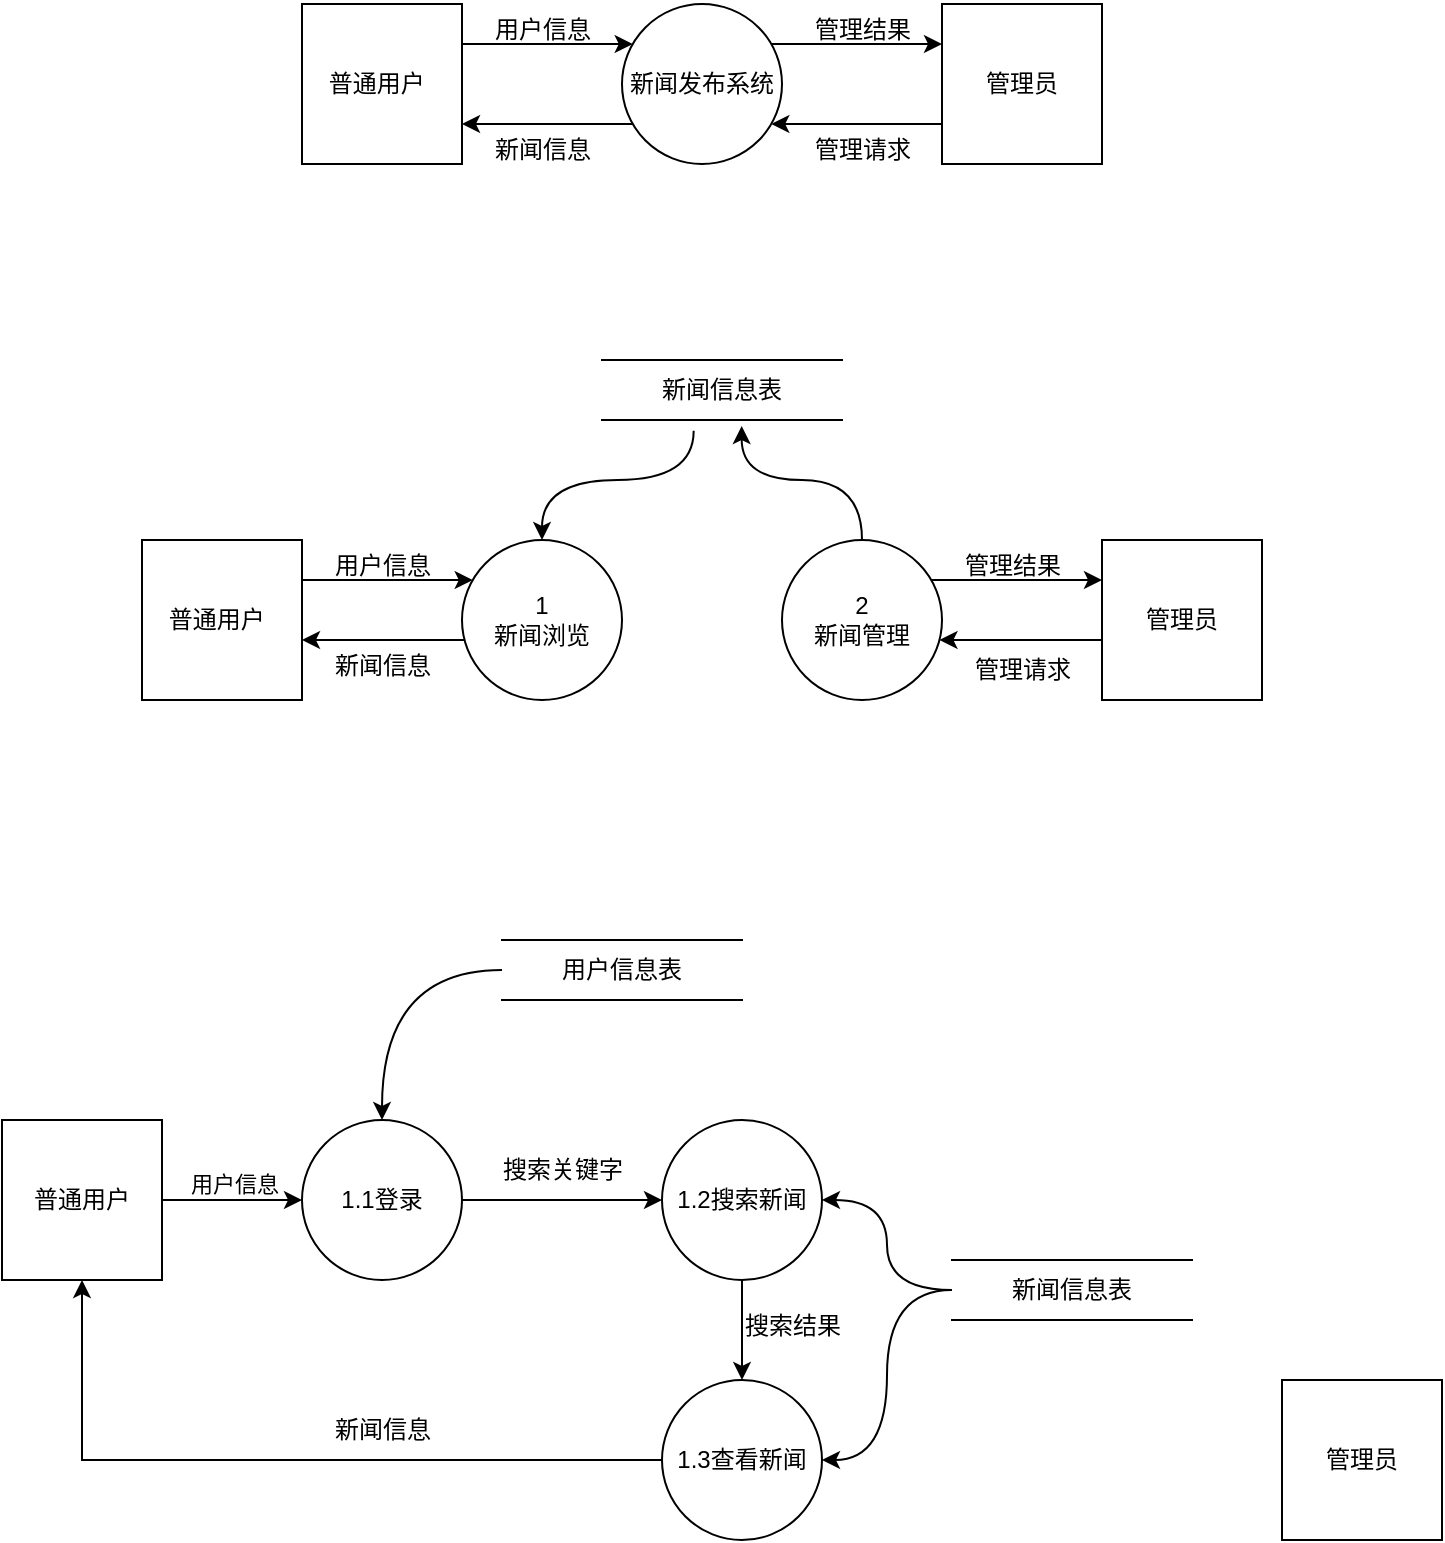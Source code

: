 <mxfile version="22.1.0" type="github">
  <diagram name="第 1 页" id="8FcADGZqQaIbvd5CFAHH">
    <mxGraphModel dx="956" dy="577" grid="1" gridSize="10" guides="1" tooltips="1" connect="1" arrows="1" fold="1" page="1" pageScale="1" pageWidth="3300" pageHeight="4681" math="0" shadow="0">
      <root>
        <mxCell id="0" />
        <mxCell id="1" parent="0" />
        <mxCell id="1Bk_a2Qd5oAoTkZdy5ca-4" value="" style="edgeStyle=orthogonalEdgeStyle;rounded=0;orthogonalLoop=1;jettySize=auto;html=1;" edge="1" parent="1" source="1Bk_a2Qd5oAoTkZdy5ca-1" target="1Bk_a2Qd5oAoTkZdy5ca-3">
          <mxGeometry relative="1" as="geometry">
            <Array as="points">
              <mxPoint x="360" y="142" />
              <mxPoint x="360" y="142" />
            </Array>
          </mxGeometry>
        </mxCell>
        <mxCell id="1Bk_a2Qd5oAoTkZdy5ca-1" value="普通用户&lt;span style=&quot;white-space: pre;&quot;&gt;&#x9;&lt;/span&gt;" style="whiteSpace=wrap;html=1;aspect=fixed;" vertex="1" parent="1">
          <mxGeometry x="240" y="122" width="80" height="80" as="geometry" />
        </mxCell>
        <mxCell id="1Bk_a2Qd5oAoTkZdy5ca-13" value="" style="edgeStyle=orthogonalEdgeStyle;rounded=0;orthogonalLoop=1;jettySize=auto;html=1;" edge="1" parent="1" source="1Bk_a2Qd5oAoTkZdy5ca-2" target="1Bk_a2Qd5oAoTkZdy5ca-3">
          <mxGeometry relative="1" as="geometry">
            <Array as="points">
              <mxPoint x="530" y="182" />
              <mxPoint x="530" y="182" />
            </Array>
          </mxGeometry>
        </mxCell>
        <mxCell id="1Bk_a2Qd5oAoTkZdy5ca-2" value="管理员" style="whiteSpace=wrap;html=1;aspect=fixed;" vertex="1" parent="1">
          <mxGeometry x="560" y="122" width="80" height="80" as="geometry" />
        </mxCell>
        <mxCell id="1Bk_a2Qd5oAoTkZdy5ca-7" value="" style="edgeStyle=orthogonalEdgeStyle;rounded=0;orthogonalLoop=1;jettySize=auto;html=1;entryX=1;entryY=0.75;entryDx=0;entryDy=0;" edge="1" parent="1" source="1Bk_a2Qd5oAoTkZdy5ca-3" target="1Bk_a2Qd5oAoTkZdy5ca-1">
          <mxGeometry relative="1" as="geometry">
            <Array as="points">
              <mxPoint x="390" y="182" />
              <mxPoint x="390" y="182" />
            </Array>
          </mxGeometry>
        </mxCell>
        <mxCell id="1Bk_a2Qd5oAoTkZdy5ca-12" value="" style="edgeStyle=orthogonalEdgeStyle;rounded=0;orthogonalLoop=1;jettySize=auto;html=1;" edge="1" parent="1" source="1Bk_a2Qd5oAoTkZdy5ca-3" target="1Bk_a2Qd5oAoTkZdy5ca-2">
          <mxGeometry relative="1" as="geometry">
            <Array as="points">
              <mxPoint x="520" y="142" />
              <mxPoint x="520" y="142" />
            </Array>
          </mxGeometry>
        </mxCell>
        <mxCell id="1Bk_a2Qd5oAoTkZdy5ca-3" value="新闻发布系统" style="ellipse;whiteSpace=wrap;html=1;aspect=fixed;" vertex="1" parent="1">
          <mxGeometry x="400" y="122" width="80" height="80" as="geometry" />
        </mxCell>
        <mxCell id="1Bk_a2Qd5oAoTkZdy5ca-5" value="用户信息" style="text;html=1;align=center;verticalAlign=middle;resizable=0;points=[];autosize=1;strokeColor=none;fillColor=none;" vertex="1" parent="1">
          <mxGeometry x="325" y="120" width="70" height="30" as="geometry" />
        </mxCell>
        <mxCell id="1Bk_a2Qd5oAoTkZdy5ca-8" value="新闻信息" style="text;html=1;align=center;verticalAlign=middle;resizable=0;points=[];autosize=1;strokeColor=none;fillColor=none;" vertex="1" parent="1">
          <mxGeometry x="325" y="180" width="70" height="30" as="geometry" />
        </mxCell>
        <mxCell id="1Bk_a2Qd5oAoTkZdy5ca-14" value="管理结果" style="text;html=1;align=center;verticalAlign=middle;resizable=0;points=[];autosize=1;strokeColor=none;fillColor=none;" vertex="1" parent="1">
          <mxGeometry x="485" y="120" width="70" height="30" as="geometry" />
        </mxCell>
        <mxCell id="1Bk_a2Qd5oAoTkZdy5ca-15" value="管理请求" style="text;html=1;align=center;verticalAlign=middle;resizable=0;points=[];autosize=1;strokeColor=none;fillColor=none;" vertex="1" parent="1">
          <mxGeometry x="485" y="180" width="70" height="30" as="geometry" />
        </mxCell>
        <mxCell id="1Bk_a2Qd5oAoTkZdy5ca-22" value="" style="edgeStyle=orthogonalEdgeStyle;rounded=0;orthogonalLoop=1;jettySize=auto;html=1;" edge="1" parent="1" source="1Bk_a2Qd5oAoTkZdy5ca-16" target="1Bk_a2Qd5oAoTkZdy5ca-20">
          <mxGeometry relative="1" as="geometry">
            <Array as="points">
              <mxPoint x="280" y="410" />
              <mxPoint x="280" y="410" />
            </Array>
          </mxGeometry>
        </mxCell>
        <mxCell id="1Bk_a2Qd5oAoTkZdy5ca-16" value="普通用户&lt;span style=&quot;white-space: pre;&quot;&gt;&#x9;&lt;/span&gt;" style="whiteSpace=wrap;html=1;aspect=fixed;" vertex="1" parent="1">
          <mxGeometry x="160" y="390" width="80" height="80" as="geometry" />
        </mxCell>
        <mxCell id="1Bk_a2Qd5oAoTkZdy5ca-27" value="" style="edgeStyle=orthogonalEdgeStyle;rounded=0;orthogonalLoop=1;jettySize=auto;html=1;" edge="1" parent="1" source="1Bk_a2Qd5oAoTkZdy5ca-19" target="1Bk_a2Qd5oAoTkZdy5ca-21">
          <mxGeometry relative="1" as="geometry">
            <Array as="points">
              <mxPoint x="600" y="440" />
              <mxPoint x="600" y="440" />
            </Array>
          </mxGeometry>
        </mxCell>
        <mxCell id="1Bk_a2Qd5oAoTkZdy5ca-19" value="管理员" style="whiteSpace=wrap;html=1;aspect=fixed;" vertex="1" parent="1">
          <mxGeometry x="640" y="390" width="80" height="80" as="geometry" />
        </mxCell>
        <mxCell id="1Bk_a2Qd5oAoTkZdy5ca-24" value="" style="edgeStyle=orthogonalEdgeStyle;rounded=0;orthogonalLoop=1;jettySize=auto;html=1;" edge="1" parent="1" source="1Bk_a2Qd5oAoTkZdy5ca-20" target="1Bk_a2Qd5oAoTkZdy5ca-16">
          <mxGeometry relative="1" as="geometry">
            <Array as="points">
              <mxPoint x="280" y="440" />
              <mxPoint x="280" y="440" />
            </Array>
          </mxGeometry>
        </mxCell>
        <mxCell id="1Bk_a2Qd5oAoTkZdy5ca-34" value="" style="edgeStyle=orthogonalEdgeStyle;rounded=0;orthogonalLoop=1;jettySize=auto;html=1;entryX=0.382;entryY=1.181;entryDx=0;entryDy=0;entryPerimeter=0;curved=1;startArrow=classic;startFill=1;endArrow=none;endFill=0;" edge="1" parent="1" source="1Bk_a2Qd5oAoTkZdy5ca-20" target="1Bk_a2Qd5oAoTkZdy5ca-33">
          <mxGeometry relative="1" as="geometry" />
        </mxCell>
        <mxCell id="1Bk_a2Qd5oAoTkZdy5ca-20" value="1&lt;br&gt;新闻浏览" style="ellipse;whiteSpace=wrap;html=1;aspect=fixed;" vertex="1" parent="1">
          <mxGeometry x="320" y="390" width="80" height="80" as="geometry" />
        </mxCell>
        <mxCell id="1Bk_a2Qd5oAoTkZdy5ca-31" value="" style="edgeStyle=orthogonalEdgeStyle;rounded=0;orthogonalLoop=1;jettySize=auto;html=1;" edge="1" parent="1" source="1Bk_a2Qd5oAoTkZdy5ca-21" target="1Bk_a2Qd5oAoTkZdy5ca-19">
          <mxGeometry relative="1" as="geometry">
            <Array as="points">
              <mxPoint x="600" y="410" />
              <mxPoint x="600" y="410" />
            </Array>
          </mxGeometry>
        </mxCell>
        <mxCell id="1Bk_a2Qd5oAoTkZdy5ca-35" value="" style="edgeStyle=orthogonalEdgeStyle;rounded=0;orthogonalLoop=1;jettySize=auto;html=1;entryX=0.582;entryY=1.101;entryDx=0;entryDy=0;entryPerimeter=0;curved=1;" edge="1" parent="1" source="1Bk_a2Qd5oAoTkZdy5ca-21" target="1Bk_a2Qd5oAoTkZdy5ca-33">
          <mxGeometry relative="1" as="geometry" />
        </mxCell>
        <mxCell id="1Bk_a2Qd5oAoTkZdy5ca-21" value="2&lt;br&gt;新闻管理" style="ellipse;whiteSpace=wrap;html=1;aspect=fixed;" vertex="1" parent="1">
          <mxGeometry x="480" y="390" width="80" height="80" as="geometry" />
        </mxCell>
        <mxCell id="1Bk_a2Qd5oAoTkZdy5ca-25" value="用户信息" style="text;html=1;align=center;verticalAlign=middle;resizable=0;points=[];autosize=1;strokeColor=none;fillColor=none;" vertex="1" parent="1">
          <mxGeometry x="245" y="388" width="70" height="30" as="geometry" />
        </mxCell>
        <mxCell id="1Bk_a2Qd5oAoTkZdy5ca-26" value="新闻信息" style="text;html=1;align=center;verticalAlign=middle;resizable=0;points=[];autosize=1;strokeColor=none;fillColor=none;" vertex="1" parent="1">
          <mxGeometry x="245" y="438" width="70" height="30" as="geometry" />
        </mxCell>
        <mxCell id="1Bk_a2Qd5oAoTkZdy5ca-28" value="管理请求" style="text;html=1;align=center;verticalAlign=middle;resizable=0;points=[];autosize=1;strokeColor=none;fillColor=none;" vertex="1" parent="1">
          <mxGeometry x="565" y="440" width="70" height="30" as="geometry" />
        </mxCell>
        <mxCell id="1Bk_a2Qd5oAoTkZdy5ca-32" value="管理结果" style="text;html=1;align=center;verticalAlign=middle;resizable=0;points=[];autosize=1;strokeColor=none;fillColor=none;" vertex="1" parent="1">
          <mxGeometry x="560" y="388" width="70" height="30" as="geometry" />
        </mxCell>
        <mxCell id="1Bk_a2Qd5oAoTkZdy5ca-33" value="新闻信息表" style="shape=partialRectangle;whiteSpace=wrap;html=1;left=0;right=0;fillColor=none;" vertex="1" parent="1">
          <mxGeometry x="390" y="300" width="120" height="30" as="geometry" />
        </mxCell>
        <mxCell id="1Bk_a2Qd5oAoTkZdy5ca-38" value="" style="edgeStyle=orthogonalEdgeStyle;rounded=0;orthogonalLoop=1;jettySize=auto;html=1;" edge="1" parent="1" source="1Bk_a2Qd5oAoTkZdy5ca-36" target="1Bk_a2Qd5oAoTkZdy5ca-37">
          <mxGeometry relative="1" as="geometry" />
        </mxCell>
        <mxCell id="1Bk_a2Qd5oAoTkZdy5ca-39" value="用户信息" style="edgeLabel;html=1;align=center;verticalAlign=middle;resizable=0;points=[];" vertex="1" connectable="0" parent="1Bk_a2Qd5oAoTkZdy5ca-38">
          <mxGeometry x="0.029" y="8" relative="1" as="geometry">
            <mxPoint as="offset" />
          </mxGeometry>
        </mxCell>
        <mxCell id="1Bk_a2Qd5oAoTkZdy5ca-36" value="普通用户" style="whiteSpace=wrap;html=1;aspect=fixed;" vertex="1" parent="1">
          <mxGeometry x="90" y="680" width="80" height="80" as="geometry" />
        </mxCell>
        <mxCell id="1Bk_a2Qd5oAoTkZdy5ca-48" value="" style="edgeStyle=orthogonalEdgeStyle;rounded=0;orthogonalLoop=1;jettySize=auto;html=1;" edge="1" parent="1" source="1Bk_a2Qd5oAoTkZdy5ca-37" target="1Bk_a2Qd5oAoTkZdy5ca-43">
          <mxGeometry relative="1" as="geometry" />
        </mxCell>
        <mxCell id="1Bk_a2Qd5oAoTkZdy5ca-37" value="1.1登录" style="ellipse;whiteSpace=wrap;html=1;aspect=fixed;" vertex="1" parent="1">
          <mxGeometry x="240" y="680" width="80" height="80" as="geometry" />
        </mxCell>
        <mxCell id="1Bk_a2Qd5oAoTkZdy5ca-41" value="" style="edgeStyle=orthogonalEdgeStyle;rounded=0;orthogonalLoop=1;jettySize=auto;html=1;curved=1;" edge="1" parent="1" source="1Bk_a2Qd5oAoTkZdy5ca-40" target="1Bk_a2Qd5oAoTkZdy5ca-37">
          <mxGeometry relative="1" as="geometry" />
        </mxCell>
        <mxCell id="1Bk_a2Qd5oAoTkZdy5ca-40" value="用户信息表" style="shape=partialRectangle;whiteSpace=wrap;html=1;left=0;right=0;fillColor=none;" vertex="1" parent="1">
          <mxGeometry x="340" y="590" width="120" height="30" as="geometry" />
        </mxCell>
        <mxCell id="1Bk_a2Qd5oAoTkZdy5ca-55" value="" style="edgeStyle=orthogonalEdgeStyle;rounded=0;orthogonalLoop=1;jettySize=auto;html=1;" edge="1" parent="1" source="1Bk_a2Qd5oAoTkZdy5ca-43" target="1Bk_a2Qd5oAoTkZdy5ca-54">
          <mxGeometry relative="1" as="geometry" />
        </mxCell>
        <mxCell id="1Bk_a2Qd5oAoTkZdy5ca-43" value="1.2搜索新闻" style="ellipse;whiteSpace=wrap;html=1;aspect=fixed;" vertex="1" parent="1">
          <mxGeometry x="420" y="680" width="80" height="80" as="geometry" />
        </mxCell>
        <mxCell id="1Bk_a2Qd5oAoTkZdy5ca-44" value="搜索关键字" style="text;html=1;align=center;verticalAlign=middle;resizable=0;points=[];autosize=1;strokeColor=none;fillColor=none;" vertex="1" parent="1">
          <mxGeometry x="330" y="690" width="80" height="30" as="geometry" />
        </mxCell>
        <mxCell id="1Bk_a2Qd5oAoTkZdy5ca-46" value="" style="edgeStyle=orthogonalEdgeStyle;rounded=0;orthogonalLoop=1;jettySize=auto;html=1;curved=1;" edge="1" parent="1" source="1Bk_a2Qd5oAoTkZdy5ca-45" target="1Bk_a2Qd5oAoTkZdy5ca-43">
          <mxGeometry relative="1" as="geometry" />
        </mxCell>
        <mxCell id="1Bk_a2Qd5oAoTkZdy5ca-59" value="" style="edgeStyle=orthogonalEdgeStyle;rounded=0;orthogonalLoop=1;jettySize=auto;html=1;entryX=1;entryY=0.5;entryDx=0;entryDy=0;curved=1;" edge="1" parent="1" source="1Bk_a2Qd5oAoTkZdy5ca-45" target="1Bk_a2Qd5oAoTkZdy5ca-54">
          <mxGeometry relative="1" as="geometry">
            <mxPoint x="625" y="860" as="targetPoint" />
          </mxGeometry>
        </mxCell>
        <mxCell id="1Bk_a2Qd5oAoTkZdy5ca-45" value="新闻信息表" style="shape=partialRectangle;whiteSpace=wrap;html=1;left=0;right=0;fillColor=none;" vertex="1" parent="1">
          <mxGeometry x="565" y="750" width="120" height="30" as="geometry" />
        </mxCell>
        <mxCell id="1Bk_a2Qd5oAoTkZdy5ca-51" value="管理员" style="whiteSpace=wrap;html=1;aspect=fixed;" vertex="1" parent="1">
          <mxGeometry x="730" y="810" width="80" height="80" as="geometry" />
        </mxCell>
        <mxCell id="1Bk_a2Qd5oAoTkZdy5ca-53" value="新闻信息" style="text;html=1;align=center;verticalAlign=middle;resizable=0;points=[];autosize=1;strokeColor=none;fillColor=none;" vertex="1" parent="1">
          <mxGeometry x="245" y="820" width="70" height="30" as="geometry" />
        </mxCell>
        <mxCell id="1Bk_a2Qd5oAoTkZdy5ca-58" value="" style="edgeStyle=orthogonalEdgeStyle;rounded=0;orthogonalLoop=1;jettySize=auto;html=1;entryX=0.5;entryY=1;entryDx=0;entryDy=0;" edge="1" parent="1" source="1Bk_a2Qd5oAoTkZdy5ca-54" target="1Bk_a2Qd5oAoTkZdy5ca-36">
          <mxGeometry relative="1" as="geometry">
            <mxPoint x="340" y="850" as="targetPoint" />
          </mxGeometry>
        </mxCell>
        <mxCell id="1Bk_a2Qd5oAoTkZdy5ca-54" value="1.3查看新闻" style="ellipse;whiteSpace=wrap;html=1;aspect=fixed;" vertex="1" parent="1">
          <mxGeometry x="420" y="810" width="80" height="80" as="geometry" />
        </mxCell>
        <mxCell id="1Bk_a2Qd5oAoTkZdy5ca-56" value="搜索结果" style="text;html=1;align=center;verticalAlign=middle;resizable=0;points=[];autosize=1;strokeColor=none;fillColor=none;" vertex="1" parent="1">
          <mxGeometry x="450" y="768" width="70" height="30" as="geometry" />
        </mxCell>
      </root>
    </mxGraphModel>
  </diagram>
</mxfile>

